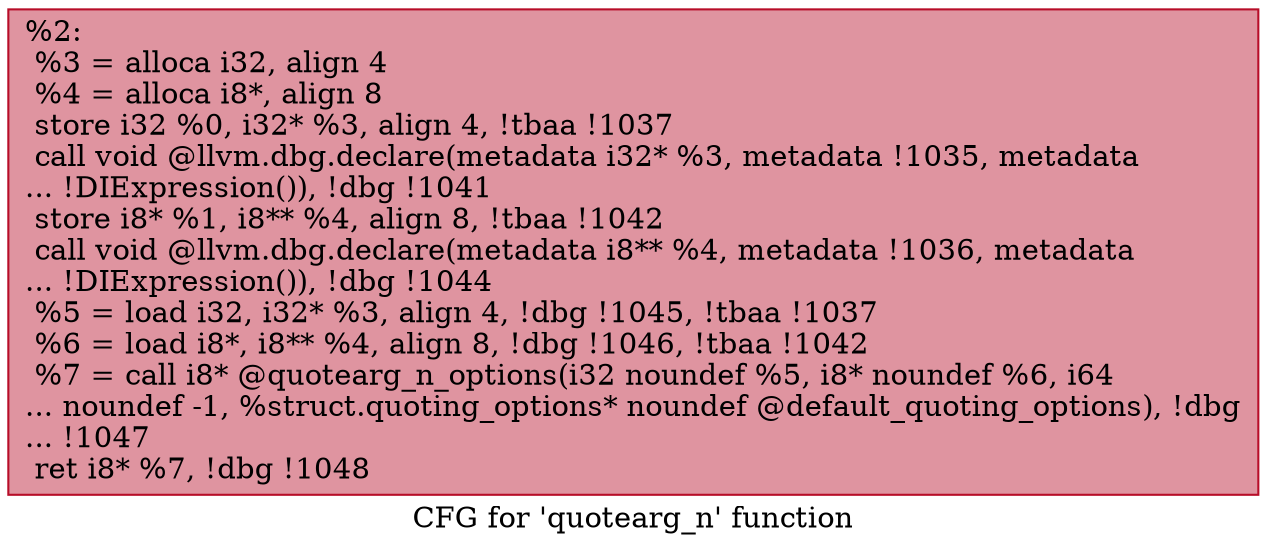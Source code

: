 digraph "CFG for 'quotearg_n' function" {
	label="CFG for 'quotearg_n' function";

	Node0xd49230 [shape=record,color="#b70d28ff", style=filled, fillcolor="#b70d2870",label="{%2:\l  %3 = alloca i32, align 4\l  %4 = alloca i8*, align 8\l  store i32 %0, i32* %3, align 4, !tbaa !1037\l  call void @llvm.dbg.declare(metadata i32* %3, metadata !1035, metadata\l... !DIExpression()), !dbg !1041\l  store i8* %1, i8** %4, align 8, !tbaa !1042\l  call void @llvm.dbg.declare(metadata i8** %4, metadata !1036, metadata\l... !DIExpression()), !dbg !1044\l  %5 = load i32, i32* %3, align 4, !dbg !1045, !tbaa !1037\l  %6 = load i8*, i8** %4, align 8, !dbg !1046, !tbaa !1042\l  %7 = call i8* @quotearg_n_options(i32 noundef %5, i8* noundef %6, i64\l... noundef -1, %struct.quoting_options* noundef @default_quoting_options), !dbg\l... !1047\l  ret i8* %7, !dbg !1048\l}"];
}
